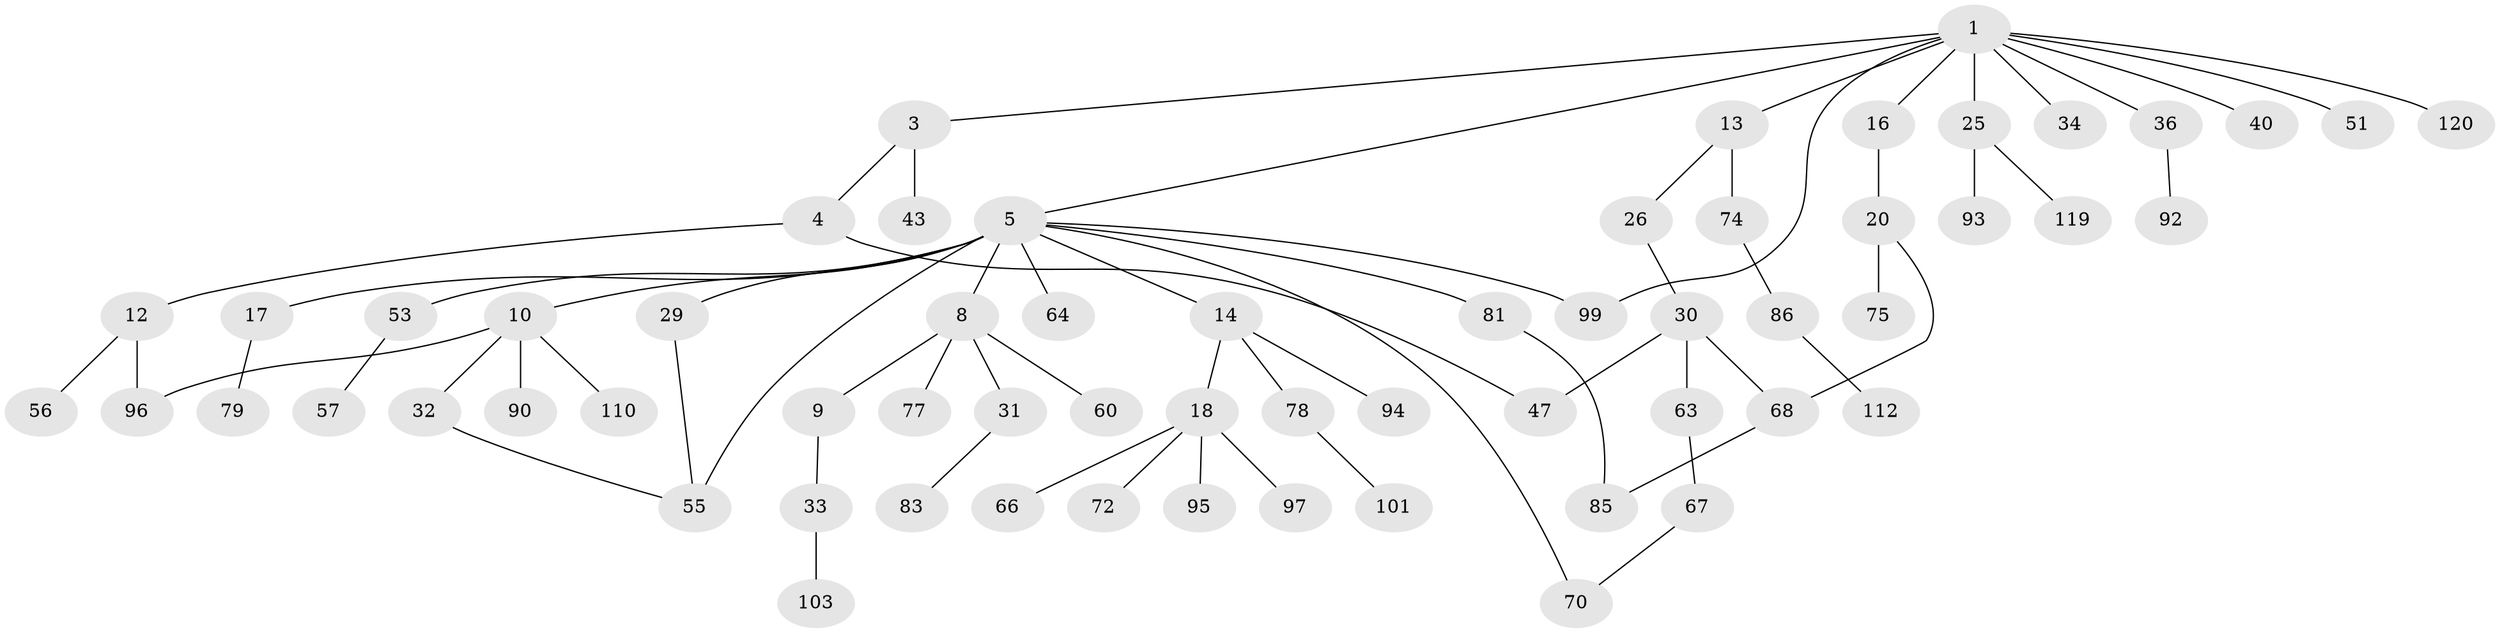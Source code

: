 // original degree distribution, {4: 0.03225806451612903, 9: 0.016129032258064516, 3: 0.16129032258064516, 2: 0.3629032258064516, 6: 0.008064516129032258, 5: 0.04838709677419355, 1: 0.3709677419354839}
// Generated by graph-tools (version 1.1) at 2025/17/03/04/25 18:17:10]
// undirected, 62 vertices, 69 edges
graph export_dot {
graph [start="1"]
  node [color=gray90,style=filled];
  1 [super="+2"];
  3;
  4;
  5 [super="+23+6+15+104+7"];
  8 [super="+24"];
  9 [super="+21"];
  10;
  12 [super="+35"];
  13 [super="+45"];
  14 [super="+65"];
  16 [super="+76"];
  17 [super="+71"];
  18 [super="+49+38"];
  20 [super="+39+27+22"];
  25 [super="+48+59"];
  26;
  29 [super="+37+115+100"];
  30 [super="+87"];
  31;
  32 [super="+118+54"];
  33;
  34 [super="+89+69"];
  36;
  40 [super="+80"];
  43 [super="+123"];
  47 [super="+111"];
  51 [super="+84"];
  53;
  55 [super="+98"];
  56;
  57;
  60;
  63;
  64;
  66;
  67;
  68;
  70 [super="+116"];
  72;
  74;
  75;
  77 [super="+82"];
  78;
  79 [super="+108"];
  81;
  83;
  85;
  86;
  90;
  92 [super="+106"];
  93;
  94 [super="+109+102"];
  95;
  96 [super="+117+114"];
  97;
  99 [super="+105"];
  101;
  103 [super="+122"];
  110;
  112;
  119;
  120;
  1 -- 3;
  1 -- 5;
  1 -- 51;
  1 -- 34;
  1 -- 99;
  1 -- 36;
  1 -- 40;
  1 -- 13;
  1 -- 16;
  1 -- 120;
  1 -- 25;
  3 -- 4;
  3 -- 43;
  4 -- 12;
  4 -- 47;
  5 -- 8 [weight=2];
  5 -- 10;
  5 -- 14;
  5 -- 53;
  5 -- 64;
  5 -- 81;
  5 -- 99;
  5 -- 29;
  5 -- 17;
  5 -- 70;
  5 -- 55;
  8 -- 9;
  8 -- 60;
  8 -- 77 [weight=2];
  8 -- 31;
  9 -- 33;
  10 -- 32;
  10 -- 90;
  10 -- 110;
  10 -- 96;
  12 -- 56;
  12 -- 96;
  13 -- 26;
  13 -- 74;
  14 -- 18;
  14 -- 78;
  14 -- 94;
  16 -- 20;
  17 -- 79;
  18 -- 66;
  18 -- 97;
  18 -- 72;
  18 -- 95;
  20 -- 68;
  20 -- 75;
  25 -- 93;
  25 -- 119;
  26 -- 30;
  29 -- 55;
  30 -- 63;
  30 -- 68;
  30 -- 47;
  31 -- 83;
  32 -- 55;
  33 -- 103;
  36 -- 92;
  53 -- 57;
  63 -- 67;
  67 -- 70;
  68 -- 85;
  74 -- 86;
  78 -- 101;
  81 -- 85;
  86 -- 112;
}
